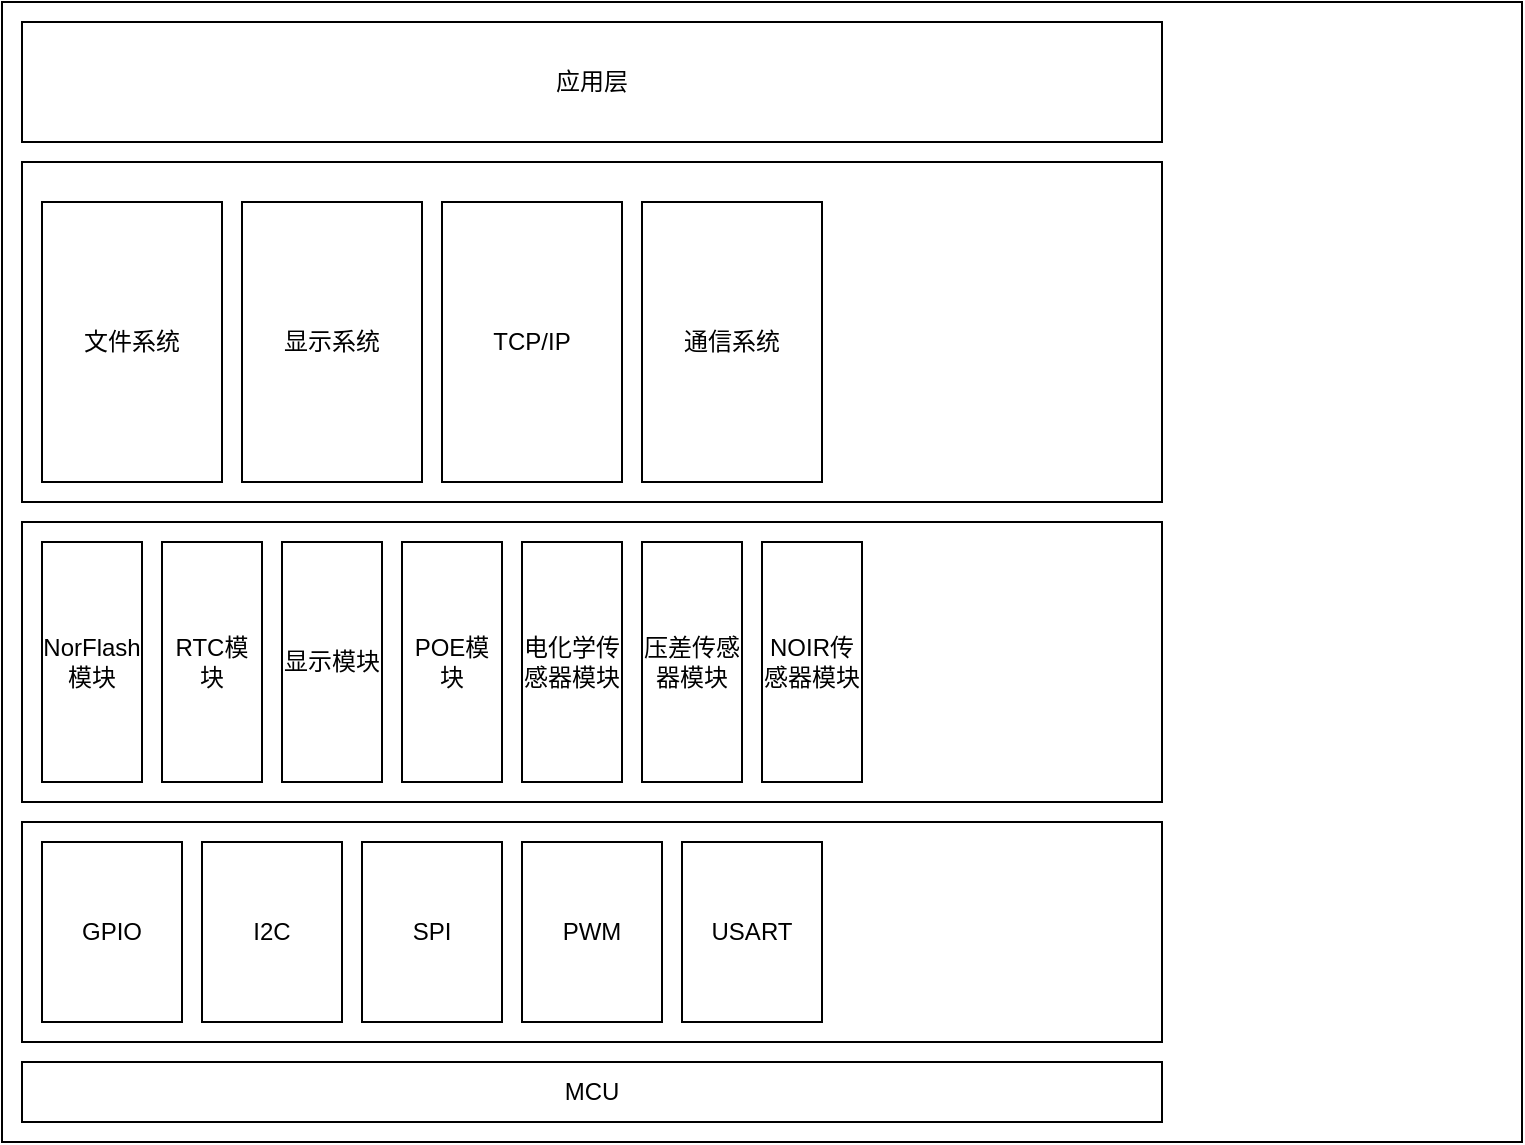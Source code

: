 <mxfile version="24.7.6">
  <diagram name="第 1 页" id="pwynU2H1yq3AJXYQGxQ-">
    <mxGraphModel dx="872" dy="526" grid="1" gridSize="10" guides="1" tooltips="1" connect="1" arrows="1" fold="1" page="1" pageScale="1" pageWidth="3300" pageHeight="4681" math="0" shadow="0">
      <root>
        <mxCell id="0" />
        <mxCell id="1" parent="0" />
        <mxCell id="Z-FcbRnMZewdZYJsf3xK-1" value="" style="rounded=0;whiteSpace=wrap;html=1;" vertex="1" parent="1">
          <mxGeometry x="140" y="70" width="760" height="570" as="geometry" />
        </mxCell>
        <mxCell id="Z-FcbRnMZewdZYJsf3xK-2" value="MCU" style="rounded=0;whiteSpace=wrap;html=1;" vertex="1" parent="1">
          <mxGeometry x="150" y="600" width="570" height="30" as="geometry" />
        </mxCell>
        <mxCell id="Z-FcbRnMZewdZYJsf3xK-3" value="" style="rounded=0;whiteSpace=wrap;html=1;" vertex="1" parent="1">
          <mxGeometry x="150" y="480" width="570" height="110" as="geometry" />
        </mxCell>
        <mxCell id="Z-FcbRnMZewdZYJsf3xK-4" value="GPIO" style="rounded=0;whiteSpace=wrap;html=1;" vertex="1" parent="1">
          <mxGeometry x="160" y="490" width="70" height="90" as="geometry" />
        </mxCell>
        <mxCell id="Z-FcbRnMZewdZYJsf3xK-5" value="I2C" style="rounded=0;whiteSpace=wrap;html=1;" vertex="1" parent="1">
          <mxGeometry x="240" y="490" width="70" height="90" as="geometry" />
        </mxCell>
        <mxCell id="Z-FcbRnMZewdZYJsf3xK-6" value="SPI" style="rounded=0;whiteSpace=wrap;html=1;" vertex="1" parent="1">
          <mxGeometry x="320" y="490" width="70" height="90" as="geometry" />
        </mxCell>
        <mxCell id="Z-FcbRnMZewdZYJsf3xK-7" value="PWM" style="rounded=0;whiteSpace=wrap;html=1;" vertex="1" parent="1">
          <mxGeometry x="400" y="490" width="70" height="90" as="geometry" />
        </mxCell>
        <mxCell id="Z-FcbRnMZewdZYJsf3xK-8" value="USART" style="rounded=0;whiteSpace=wrap;html=1;" vertex="1" parent="1">
          <mxGeometry x="480" y="490" width="70" height="90" as="geometry" />
        </mxCell>
        <mxCell id="Z-FcbRnMZewdZYJsf3xK-9" value="" style="rounded=0;whiteSpace=wrap;html=1;" vertex="1" parent="1">
          <mxGeometry x="150" y="330" width="570" height="140" as="geometry" />
        </mxCell>
        <mxCell id="Z-FcbRnMZewdZYJsf3xK-10" value="NorFlash模块" style="rounded=0;whiteSpace=wrap;html=1;" vertex="1" parent="1">
          <mxGeometry x="160" y="340" width="50" height="120" as="geometry" />
        </mxCell>
        <mxCell id="Z-FcbRnMZewdZYJsf3xK-11" value="RTC模块" style="rounded=0;whiteSpace=wrap;html=1;" vertex="1" parent="1">
          <mxGeometry x="220" y="340" width="50" height="120" as="geometry" />
        </mxCell>
        <mxCell id="Z-FcbRnMZewdZYJsf3xK-12" value="显示模块" style="rounded=0;whiteSpace=wrap;html=1;" vertex="1" parent="1">
          <mxGeometry x="280" y="340" width="50" height="120" as="geometry" />
        </mxCell>
        <mxCell id="Z-FcbRnMZewdZYJsf3xK-13" value="POE模块" style="rounded=0;whiteSpace=wrap;html=1;" vertex="1" parent="1">
          <mxGeometry x="340" y="340" width="50" height="120" as="geometry" />
        </mxCell>
        <mxCell id="Z-FcbRnMZewdZYJsf3xK-14" value="电化学传感器模块" style="rounded=0;whiteSpace=wrap;html=1;" vertex="1" parent="1">
          <mxGeometry x="400" y="340" width="50" height="120" as="geometry" />
        </mxCell>
        <mxCell id="Z-FcbRnMZewdZYJsf3xK-15" value="压差传感器模块" style="rounded=0;whiteSpace=wrap;html=1;" vertex="1" parent="1">
          <mxGeometry x="460" y="340" width="50" height="120" as="geometry" />
        </mxCell>
        <mxCell id="Z-FcbRnMZewdZYJsf3xK-16" value="NOIR传感器模块" style="rounded=0;whiteSpace=wrap;html=1;" vertex="1" parent="1">
          <mxGeometry x="520" y="340" width="50" height="120" as="geometry" />
        </mxCell>
        <mxCell id="Z-FcbRnMZewdZYJsf3xK-17" value="" style="rounded=0;whiteSpace=wrap;html=1;" vertex="1" parent="1">
          <mxGeometry x="150" y="150" width="570" height="170" as="geometry" />
        </mxCell>
        <mxCell id="Z-FcbRnMZewdZYJsf3xK-18" value="文件系统" style="rounded=0;whiteSpace=wrap;html=1;" vertex="1" parent="1">
          <mxGeometry x="160" y="170" width="90" height="140" as="geometry" />
        </mxCell>
        <mxCell id="Z-FcbRnMZewdZYJsf3xK-19" value="显示系统" style="rounded=0;whiteSpace=wrap;html=1;" vertex="1" parent="1">
          <mxGeometry x="260" y="170" width="90" height="140" as="geometry" />
        </mxCell>
        <mxCell id="Z-FcbRnMZewdZYJsf3xK-20" value="TCP/IP" style="rounded=0;whiteSpace=wrap;html=1;" vertex="1" parent="1">
          <mxGeometry x="360" y="170" width="90" height="140" as="geometry" />
        </mxCell>
        <mxCell id="Z-FcbRnMZewdZYJsf3xK-21" value="通信系统" style="rounded=0;whiteSpace=wrap;html=1;" vertex="1" parent="1">
          <mxGeometry x="460" y="170" width="90" height="140" as="geometry" />
        </mxCell>
        <mxCell id="Z-FcbRnMZewdZYJsf3xK-22" value="应用层" style="rounded=0;whiteSpace=wrap;html=1;" vertex="1" parent="1">
          <mxGeometry x="150" y="80" width="570" height="60" as="geometry" />
        </mxCell>
      </root>
    </mxGraphModel>
  </diagram>
</mxfile>

